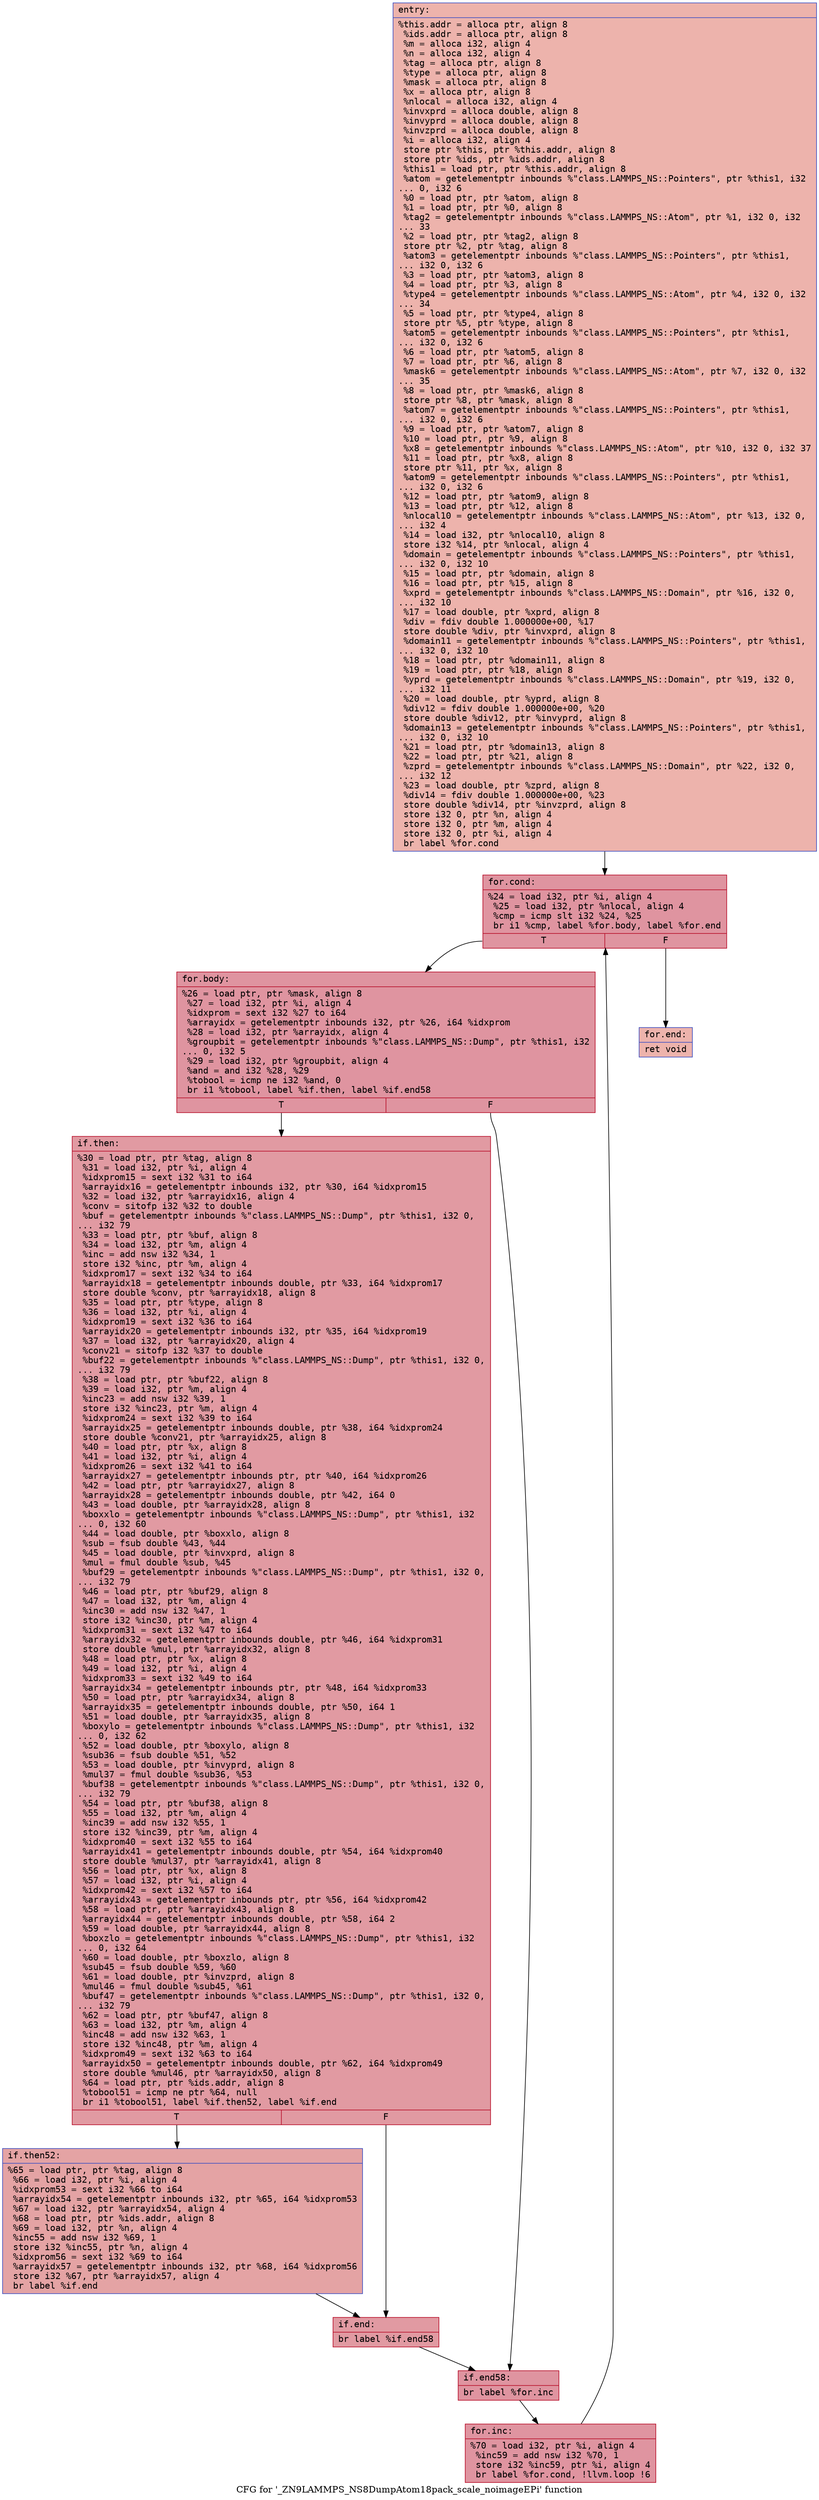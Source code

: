 digraph "CFG for '_ZN9LAMMPS_NS8DumpAtom18pack_scale_noimageEPi' function" {
	label="CFG for '_ZN9LAMMPS_NS8DumpAtom18pack_scale_noimageEPi' function";

	Node0x562c2634b1a0 [shape=record,color="#3d50c3ff", style=filled, fillcolor="#d6524470" fontname="Courier",label="{entry:\l|  %this.addr = alloca ptr, align 8\l  %ids.addr = alloca ptr, align 8\l  %m = alloca i32, align 4\l  %n = alloca i32, align 4\l  %tag = alloca ptr, align 8\l  %type = alloca ptr, align 8\l  %mask = alloca ptr, align 8\l  %x = alloca ptr, align 8\l  %nlocal = alloca i32, align 4\l  %invxprd = alloca double, align 8\l  %invyprd = alloca double, align 8\l  %invzprd = alloca double, align 8\l  %i = alloca i32, align 4\l  store ptr %this, ptr %this.addr, align 8\l  store ptr %ids, ptr %ids.addr, align 8\l  %this1 = load ptr, ptr %this.addr, align 8\l  %atom = getelementptr inbounds %\"class.LAMMPS_NS::Pointers\", ptr %this1, i32\l... 0, i32 6\l  %0 = load ptr, ptr %atom, align 8\l  %1 = load ptr, ptr %0, align 8\l  %tag2 = getelementptr inbounds %\"class.LAMMPS_NS::Atom\", ptr %1, i32 0, i32\l... 33\l  %2 = load ptr, ptr %tag2, align 8\l  store ptr %2, ptr %tag, align 8\l  %atom3 = getelementptr inbounds %\"class.LAMMPS_NS::Pointers\", ptr %this1,\l... i32 0, i32 6\l  %3 = load ptr, ptr %atom3, align 8\l  %4 = load ptr, ptr %3, align 8\l  %type4 = getelementptr inbounds %\"class.LAMMPS_NS::Atom\", ptr %4, i32 0, i32\l... 34\l  %5 = load ptr, ptr %type4, align 8\l  store ptr %5, ptr %type, align 8\l  %atom5 = getelementptr inbounds %\"class.LAMMPS_NS::Pointers\", ptr %this1,\l... i32 0, i32 6\l  %6 = load ptr, ptr %atom5, align 8\l  %7 = load ptr, ptr %6, align 8\l  %mask6 = getelementptr inbounds %\"class.LAMMPS_NS::Atom\", ptr %7, i32 0, i32\l... 35\l  %8 = load ptr, ptr %mask6, align 8\l  store ptr %8, ptr %mask, align 8\l  %atom7 = getelementptr inbounds %\"class.LAMMPS_NS::Pointers\", ptr %this1,\l... i32 0, i32 6\l  %9 = load ptr, ptr %atom7, align 8\l  %10 = load ptr, ptr %9, align 8\l  %x8 = getelementptr inbounds %\"class.LAMMPS_NS::Atom\", ptr %10, i32 0, i32 37\l  %11 = load ptr, ptr %x8, align 8\l  store ptr %11, ptr %x, align 8\l  %atom9 = getelementptr inbounds %\"class.LAMMPS_NS::Pointers\", ptr %this1,\l... i32 0, i32 6\l  %12 = load ptr, ptr %atom9, align 8\l  %13 = load ptr, ptr %12, align 8\l  %nlocal10 = getelementptr inbounds %\"class.LAMMPS_NS::Atom\", ptr %13, i32 0,\l... i32 4\l  %14 = load i32, ptr %nlocal10, align 8\l  store i32 %14, ptr %nlocal, align 4\l  %domain = getelementptr inbounds %\"class.LAMMPS_NS::Pointers\", ptr %this1,\l... i32 0, i32 10\l  %15 = load ptr, ptr %domain, align 8\l  %16 = load ptr, ptr %15, align 8\l  %xprd = getelementptr inbounds %\"class.LAMMPS_NS::Domain\", ptr %16, i32 0,\l... i32 10\l  %17 = load double, ptr %xprd, align 8\l  %div = fdiv double 1.000000e+00, %17\l  store double %div, ptr %invxprd, align 8\l  %domain11 = getelementptr inbounds %\"class.LAMMPS_NS::Pointers\", ptr %this1,\l... i32 0, i32 10\l  %18 = load ptr, ptr %domain11, align 8\l  %19 = load ptr, ptr %18, align 8\l  %yprd = getelementptr inbounds %\"class.LAMMPS_NS::Domain\", ptr %19, i32 0,\l... i32 11\l  %20 = load double, ptr %yprd, align 8\l  %div12 = fdiv double 1.000000e+00, %20\l  store double %div12, ptr %invyprd, align 8\l  %domain13 = getelementptr inbounds %\"class.LAMMPS_NS::Pointers\", ptr %this1,\l... i32 0, i32 10\l  %21 = load ptr, ptr %domain13, align 8\l  %22 = load ptr, ptr %21, align 8\l  %zprd = getelementptr inbounds %\"class.LAMMPS_NS::Domain\", ptr %22, i32 0,\l... i32 12\l  %23 = load double, ptr %zprd, align 8\l  %div14 = fdiv double 1.000000e+00, %23\l  store double %div14, ptr %invzprd, align 8\l  store i32 0, ptr %n, align 4\l  store i32 0, ptr %m, align 4\l  store i32 0, ptr %i, align 4\l  br label %for.cond\l}"];
	Node0x562c2634b1a0 -> Node0x562c263561f0[tooltip="entry -> for.cond\nProbability 100.00%" ];
	Node0x562c263561f0 [shape=record,color="#b70d28ff", style=filled, fillcolor="#b70d2870" fontname="Courier",label="{for.cond:\l|  %24 = load i32, ptr %i, align 4\l  %25 = load i32, ptr %nlocal, align 4\l  %cmp = icmp slt i32 %24, %25\l  br i1 %cmp, label %for.body, label %for.end\l|{<s0>T|<s1>F}}"];
	Node0x562c263561f0:s0 -> Node0x562c26356490[tooltip="for.cond -> for.body\nProbability 96.88%" ];
	Node0x562c263561f0:s1 -> Node0x562c26356510[tooltip="for.cond -> for.end\nProbability 3.12%" ];
	Node0x562c26356490 [shape=record,color="#b70d28ff", style=filled, fillcolor="#b70d2870" fontname="Courier",label="{for.body:\l|  %26 = load ptr, ptr %mask, align 8\l  %27 = load i32, ptr %i, align 4\l  %idxprom = sext i32 %27 to i64\l  %arrayidx = getelementptr inbounds i32, ptr %26, i64 %idxprom\l  %28 = load i32, ptr %arrayidx, align 4\l  %groupbit = getelementptr inbounds %\"class.LAMMPS_NS::Dump\", ptr %this1, i32\l... 0, i32 5\l  %29 = load i32, ptr %groupbit, align 4\l  %and = and i32 %28, %29\l  %tobool = icmp ne i32 %and, 0\l  br i1 %tobool, label %if.then, label %if.end58\l|{<s0>T|<s1>F}}"];
	Node0x562c26356490:s0 -> Node0x562c26356c40[tooltip="for.body -> if.then\nProbability 62.50%" ];
	Node0x562c26356490:s1 -> Node0x562c26356cb0[tooltip="for.body -> if.end58\nProbability 37.50%" ];
	Node0x562c26356c40 [shape=record,color="#b70d28ff", style=filled, fillcolor="#bb1b2c70" fontname="Courier",label="{if.then:\l|  %30 = load ptr, ptr %tag, align 8\l  %31 = load i32, ptr %i, align 4\l  %idxprom15 = sext i32 %31 to i64\l  %arrayidx16 = getelementptr inbounds i32, ptr %30, i64 %idxprom15\l  %32 = load i32, ptr %arrayidx16, align 4\l  %conv = sitofp i32 %32 to double\l  %buf = getelementptr inbounds %\"class.LAMMPS_NS::Dump\", ptr %this1, i32 0,\l... i32 79\l  %33 = load ptr, ptr %buf, align 8\l  %34 = load i32, ptr %m, align 4\l  %inc = add nsw i32 %34, 1\l  store i32 %inc, ptr %m, align 4\l  %idxprom17 = sext i32 %34 to i64\l  %arrayidx18 = getelementptr inbounds double, ptr %33, i64 %idxprom17\l  store double %conv, ptr %arrayidx18, align 8\l  %35 = load ptr, ptr %type, align 8\l  %36 = load i32, ptr %i, align 4\l  %idxprom19 = sext i32 %36 to i64\l  %arrayidx20 = getelementptr inbounds i32, ptr %35, i64 %idxprom19\l  %37 = load i32, ptr %arrayidx20, align 4\l  %conv21 = sitofp i32 %37 to double\l  %buf22 = getelementptr inbounds %\"class.LAMMPS_NS::Dump\", ptr %this1, i32 0,\l... i32 79\l  %38 = load ptr, ptr %buf22, align 8\l  %39 = load i32, ptr %m, align 4\l  %inc23 = add nsw i32 %39, 1\l  store i32 %inc23, ptr %m, align 4\l  %idxprom24 = sext i32 %39 to i64\l  %arrayidx25 = getelementptr inbounds double, ptr %38, i64 %idxprom24\l  store double %conv21, ptr %arrayidx25, align 8\l  %40 = load ptr, ptr %x, align 8\l  %41 = load i32, ptr %i, align 4\l  %idxprom26 = sext i32 %41 to i64\l  %arrayidx27 = getelementptr inbounds ptr, ptr %40, i64 %idxprom26\l  %42 = load ptr, ptr %arrayidx27, align 8\l  %arrayidx28 = getelementptr inbounds double, ptr %42, i64 0\l  %43 = load double, ptr %arrayidx28, align 8\l  %boxxlo = getelementptr inbounds %\"class.LAMMPS_NS::Dump\", ptr %this1, i32\l... 0, i32 60\l  %44 = load double, ptr %boxxlo, align 8\l  %sub = fsub double %43, %44\l  %45 = load double, ptr %invxprd, align 8\l  %mul = fmul double %sub, %45\l  %buf29 = getelementptr inbounds %\"class.LAMMPS_NS::Dump\", ptr %this1, i32 0,\l... i32 79\l  %46 = load ptr, ptr %buf29, align 8\l  %47 = load i32, ptr %m, align 4\l  %inc30 = add nsw i32 %47, 1\l  store i32 %inc30, ptr %m, align 4\l  %idxprom31 = sext i32 %47 to i64\l  %arrayidx32 = getelementptr inbounds double, ptr %46, i64 %idxprom31\l  store double %mul, ptr %arrayidx32, align 8\l  %48 = load ptr, ptr %x, align 8\l  %49 = load i32, ptr %i, align 4\l  %idxprom33 = sext i32 %49 to i64\l  %arrayidx34 = getelementptr inbounds ptr, ptr %48, i64 %idxprom33\l  %50 = load ptr, ptr %arrayidx34, align 8\l  %arrayidx35 = getelementptr inbounds double, ptr %50, i64 1\l  %51 = load double, ptr %arrayidx35, align 8\l  %boxylo = getelementptr inbounds %\"class.LAMMPS_NS::Dump\", ptr %this1, i32\l... 0, i32 62\l  %52 = load double, ptr %boxylo, align 8\l  %sub36 = fsub double %51, %52\l  %53 = load double, ptr %invyprd, align 8\l  %mul37 = fmul double %sub36, %53\l  %buf38 = getelementptr inbounds %\"class.LAMMPS_NS::Dump\", ptr %this1, i32 0,\l... i32 79\l  %54 = load ptr, ptr %buf38, align 8\l  %55 = load i32, ptr %m, align 4\l  %inc39 = add nsw i32 %55, 1\l  store i32 %inc39, ptr %m, align 4\l  %idxprom40 = sext i32 %55 to i64\l  %arrayidx41 = getelementptr inbounds double, ptr %54, i64 %idxprom40\l  store double %mul37, ptr %arrayidx41, align 8\l  %56 = load ptr, ptr %x, align 8\l  %57 = load i32, ptr %i, align 4\l  %idxprom42 = sext i32 %57 to i64\l  %arrayidx43 = getelementptr inbounds ptr, ptr %56, i64 %idxprom42\l  %58 = load ptr, ptr %arrayidx43, align 8\l  %arrayidx44 = getelementptr inbounds double, ptr %58, i64 2\l  %59 = load double, ptr %arrayidx44, align 8\l  %boxzlo = getelementptr inbounds %\"class.LAMMPS_NS::Dump\", ptr %this1, i32\l... 0, i32 64\l  %60 = load double, ptr %boxzlo, align 8\l  %sub45 = fsub double %59, %60\l  %61 = load double, ptr %invzprd, align 8\l  %mul46 = fmul double %sub45, %61\l  %buf47 = getelementptr inbounds %\"class.LAMMPS_NS::Dump\", ptr %this1, i32 0,\l... i32 79\l  %62 = load ptr, ptr %buf47, align 8\l  %63 = load i32, ptr %m, align 4\l  %inc48 = add nsw i32 %63, 1\l  store i32 %inc48, ptr %m, align 4\l  %idxprom49 = sext i32 %63 to i64\l  %arrayidx50 = getelementptr inbounds double, ptr %62, i64 %idxprom49\l  store double %mul46, ptr %arrayidx50, align 8\l  %64 = load ptr, ptr %ids.addr, align 8\l  %tobool51 = icmp ne ptr %64, null\l  br i1 %tobool51, label %if.then52, label %if.end\l|{<s0>T|<s1>F}}"];
	Node0x562c26356c40:s0 -> Node0x562c2635b280[tooltip="if.then -> if.then52\nProbability 62.50%" ];
	Node0x562c26356c40:s1 -> Node0x562c2635b300[tooltip="if.then -> if.end\nProbability 37.50%" ];
	Node0x562c2635b280 [shape=record,color="#3d50c3ff", style=filled, fillcolor="#c32e3170" fontname="Courier",label="{if.then52:\l|  %65 = load ptr, ptr %tag, align 8\l  %66 = load i32, ptr %i, align 4\l  %idxprom53 = sext i32 %66 to i64\l  %arrayidx54 = getelementptr inbounds i32, ptr %65, i64 %idxprom53\l  %67 = load i32, ptr %arrayidx54, align 4\l  %68 = load ptr, ptr %ids.addr, align 8\l  %69 = load i32, ptr %n, align 4\l  %inc55 = add nsw i32 %69, 1\l  store i32 %inc55, ptr %n, align 4\l  %idxprom56 = sext i32 %69 to i64\l  %arrayidx57 = getelementptr inbounds i32, ptr %68, i64 %idxprom56\l  store i32 %67, ptr %arrayidx57, align 4\l  br label %if.end\l}"];
	Node0x562c2635b280 -> Node0x562c2635b300[tooltip="if.then52 -> if.end\nProbability 100.00%" ];
	Node0x562c2635b300 [shape=record,color="#b70d28ff", style=filled, fillcolor="#bb1b2c70" fontname="Courier",label="{if.end:\l|  br label %if.end58\l}"];
	Node0x562c2635b300 -> Node0x562c26356cb0[tooltip="if.end -> if.end58\nProbability 100.00%" ];
	Node0x562c26356cb0 [shape=record,color="#b70d28ff", style=filled, fillcolor="#b70d2870" fontname="Courier",label="{if.end58:\l|  br label %for.inc\l}"];
	Node0x562c26356cb0 -> Node0x562c26357440[tooltip="if.end58 -> for.inc\nProbability 100.00%" ];
	Node0x562c26357440 [shape=record,color="#b70d28ff", style=filled, fillcolor="#b70d2870" fontname="Courier",label="{for.inc:\l|  %70 = load i32, ptr %i, align 4\l  %inc59 = add nsw i32 %70, 1\l  store i32 %inc59, ptr %i, align 4\l  br label %for.cond, !llvm.loop !6\l}"];
	Node0x562c26357440 -> Node0x562c263561f0[tooltip="for.inc -> for.cond\nProbability 100.00%" ];
	Node0x562c26356510 [shape=record,color="#3d50c3ff", style=filled, fillcolor="#d6524470" fontname="Courier",label="{for.end:\l|  ret void\l}"];
}
